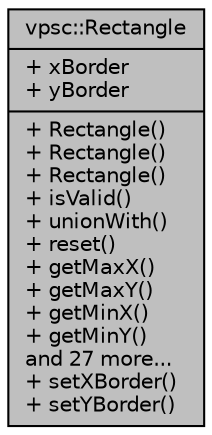 digraph "vpsc::Rectangle"
{
  edge [fontname="Helvetica",fontsize="10",labelfontname="Helvetica",labelfontsize="10"];
  node [fontname="Helvetica",fontsize="10",shape=record];
  Node1 [label="{vpsc::Rectangle\n|+ xBorder\l+ yBorder\l|+ Rectangle()\l+ Rectangle()\l+ Rectangle()\l+ isValid()\l+ unionWith()\l+ reset()\l+ getMaxX()\l+ getMaxY()\l+ getMinX()\l+ getMinY()\land 27 more...\l+ setXBorder()\l+ setYBorder()\l}",height=0.2,width=0.4,color="black", fillcolor="grey75", style="filled" fontcolor="black"];
}
